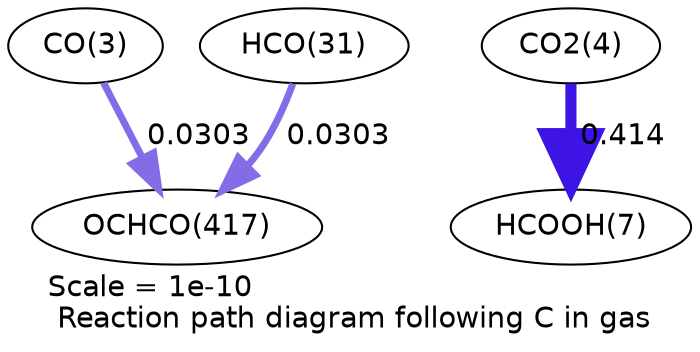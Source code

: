digraph reaction_paths {
center=1;
s3 -> s14[fontname="Helvetica", penwidth=3.36, arrowsize=1.68, color="0.7, 0.53, 0.9"
, label=" 0.0303"];
s4 -> s7[fontname="Helvetica", penwidth=5.33, arrowsize=2.67, color="0.7, 0.914, 0.9"
, label=" 0.414"];
s11 -> s14[fontname="Helvetica", penwidth=3.36, arrowsize=1.68, color="0.7, 0.53, 0.9"
, label=" 0.0303"];
s3 [ fontname="Helvetica", label="CO(3)"];
s4 [ fontname="Helvetica", label="CO2(4)"];
s7 [ fontname="Helvetica", label="HCOOH(7)"];
s11 [ fontname="Helvetica", label="HCO(31)"];
s14 [ fontname="Helvetica", label="OCHCO(417)"];
 label = "Scale = 1e-10\l Reaction path diagram following C in gas";
 fontname = "Helvetica";
}
